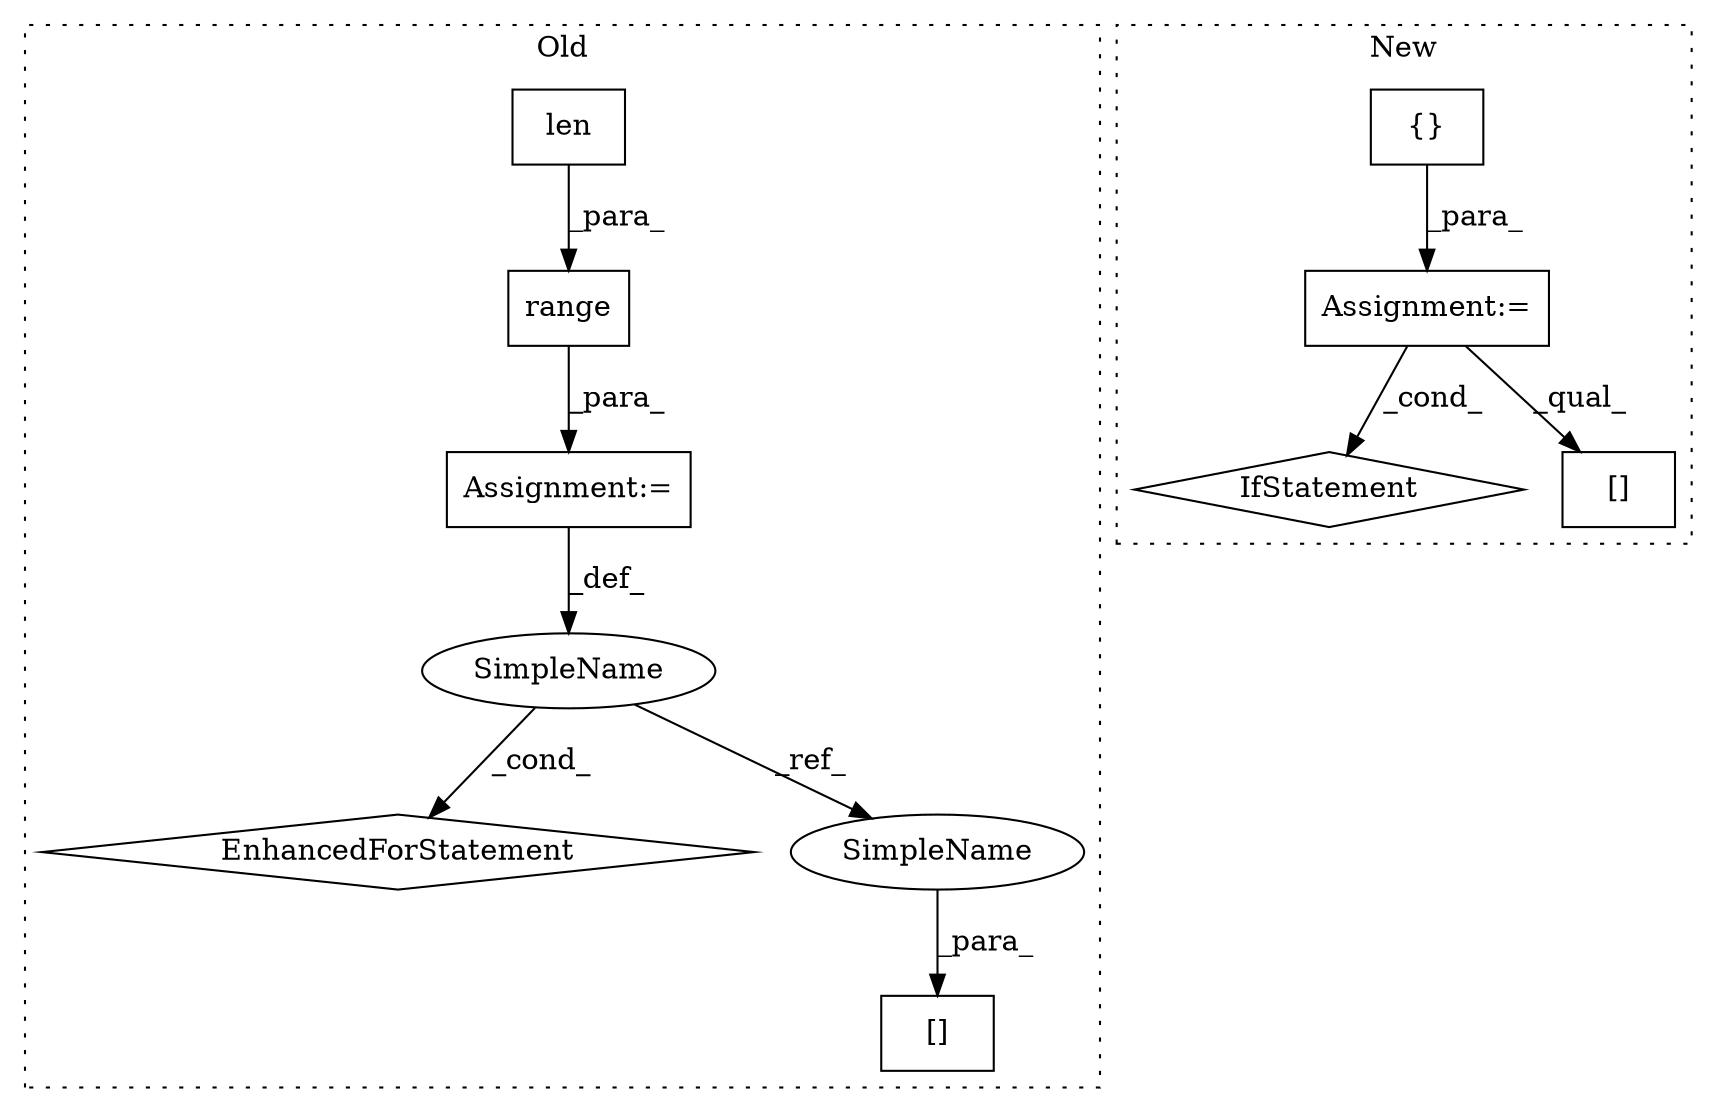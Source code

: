 digraph G {
subgraph cluster0 {
1 [label="range" a="32" s="2414,2435" l="6,1" shape="box"];
3 [label="Assignment:=" a="7" s="2353,2436" l="53,2" shape="box"];
5 [label="EnhancedForStatement" a="70" s="2353,2436" l="53,2" shape="diamond"];
6 [label="[]" a="2" s="2572,2580" l="7,1" shape="box"];
7 [label="SimpleName" a="42" s="2410" l="1" shape="ellipse"];
8 [label="len" a="32" s="2420,2430" l="4,1" shape="box"];
11 [label="SimpleName" a="42" s="2579" l="1" shape="ellipse"];
label = "Old";
style="dotted";
}
subgraph cluster1 {
2 [label="{}" a="4" s="3091,3096" l="1,1" shape="box"];
4 [label="Assignment:=" a="7" s="3060" l="1" shape="box"];
9 [label="IfStatement" a="25" s="3296,3325" l="4,2" shape="diamond"];
10 [label="[]" a="2" s="3504,3528" l="7,1" shape="box"];
label = "New";
style="dotted";
}
1 -> 3 [label="_para_"];
2 -> 4 [label="_para_"];
3 -> 7 [label="_def_"];
4 -> 10 [label="_qual_"];
4 -> 9 [label="_cond_"];
7 -> 5 [label="_cond_"];
7 -> 11 [label="_ref_"];
8 -> 1 [label="_para_"];
11 -> 6 [label="_para_"];
}
